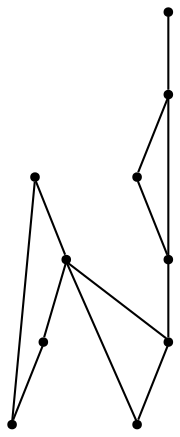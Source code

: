 graph {
  node [shape=point,comment="{\"directed\":false,\"doi\":\"10.1007/978-3-319-50106-2_13\",\"figure\":\"5 (1)\"}"]

  v0 [pos="584.063892876333,323.2635803083928"]
  v1 [pos="518.5159503957555,322.8426301423182"]
  v2 [pos="472.7169648445997,322.84263014231817"]
  v3 [pos="450.02585131381795,322.8426301423182"]
  v4 [pos="404.11437785175474,322.84263014231817"]
  v5 [pos="563.0571888390554,322.83957793567595"]
  v6 [pos="540.3650260993816,322.83957793567595"]
  v7 [pos="495.40787171302406,322.83957793567595"]
  v8 [pos="427.3389028243954,322.83957793567595"]
  v9 [pos="374.6638473138946,321.85498694300236"]

  v0 -- v1 [id="-1",pos="584.063892876333,323.2635803083928 579.2339551245666,328.3059210628189 579.2339551245666,328.3059210628189 579.2339551245666,328.3059210628189 573.5580529608518,333.3483254048834 562.2145787161404,343.42900089251765 551.2211587108561,343.42900089251765 540.2235418700037,343.42900089251765 529.5802078983552,333.3483254048834 524.2585250154265,328.3059210628189 518.5159503957555,322.8426301423182 518.5159503957555,322.8426301423182 518.5159503957555,322.8426301423182"]
  v9 -- v4 [id="-2",pos="374.6638473138946,321.85498694300236 404.11437785175474,322.84263014231817 404.11437785175474,322.84263014231817 404.11437785175474,322.84263014231817"]
  v3 -- v2 [id="-4",pos="450.02585131381795,322.8426301423182 472.7169648445997,322.84263014231817 472.7169648445997,322.84263014231817 472.7169648445997,322.84263014231817"]
  v7 -- v1 [id="-5",pos="495.40787171302406,322.83957793567595 518.5159503957555,322.8426301423182 518.5159503957555,322.8426301423182 518.5159503957555,322.8426301423182"]
  v1 -- v6 [id="-6",pos="518.5159503957555,322.8426301423182 540.3650260993816,322.83957793567595 540.3650260993816,322.83957793567595 540.3650260993816,322.83957793567595"]
  v6 -- v5 [id="-7",pos="540.3650260993816,322.83957793567595 563.0571888390554,322.83957793567595 563.0571888390554,322.83957793567595 563.0571888390554,322.83957793567595"]
  v5 -- v0 [id="-8",pos="563.0571888390554,322.83957793567595 584.063892876333,323.2635803083928 584.063892876333,323.2635803083928 584.063892876333,323.2635803083928"]
  v4 -- v3 [id="-10",pos="404.11437785175474,322.84263014231817 408.9193094582614,327.1140979566654 408.9193094582614,327.1140979566654 408.9193094582614,327.1140979566654 413.19499466426845,331.3855657710126 421.73803499356404,339.92846960588776 429.3684225578505,339.92846960588776 437.0029751634962,339.92846960588776 443.72487500413274,331.3855657710126 447.08790744513055,327.1140979566654 450.02585131381795,322.8426301423182 450.02585131381795,322.8426301423182 450.02585131381795,322.8426301423182"]
  v1 -- v2 [id="-11",pos="518.5159503957555,322.8426301423182 515.0862137045924,327.46414790594645 515.0862137045924,327.46414790594645 515.0862137045924,327.46414790594645 511.2356170708959,331.6647472973193 503.53022696793477,340.07017465801727 495.89567436228907,339.9993062350429 488.2652867980026,339.92846960588776 480.70160348388123,331.3855657710126 476.9176475119321,327.1140979566654 472.7169648445997,322.84263014231817 472.7169648445997,322.84263014231817 472.7169648445997,322.84263014231817"]
  v8 -- v3 [id="-13",pos="427.3389028243954,322.83957793567595 450.02585131381795,322.8426301423182 450.02585131381795,322.8426301423182 450.02585131381795,322.8426301423182"]
  v4 -- v8 [id="-15",pos="404.11437785175474,322.84263014231817 427.3389028243954,322.83957793567595 427.3389028243954,322.83957793567595 427.3389028243954,322.83957793567595"]
  v2 -- v7 [id="-16",pos="472.7169648445997,322.84263014231817 495.40787171302406,322.83957793567595 495.40787171302406,322.83957793567595 495.40787171302406,322.83957793567595"]
}